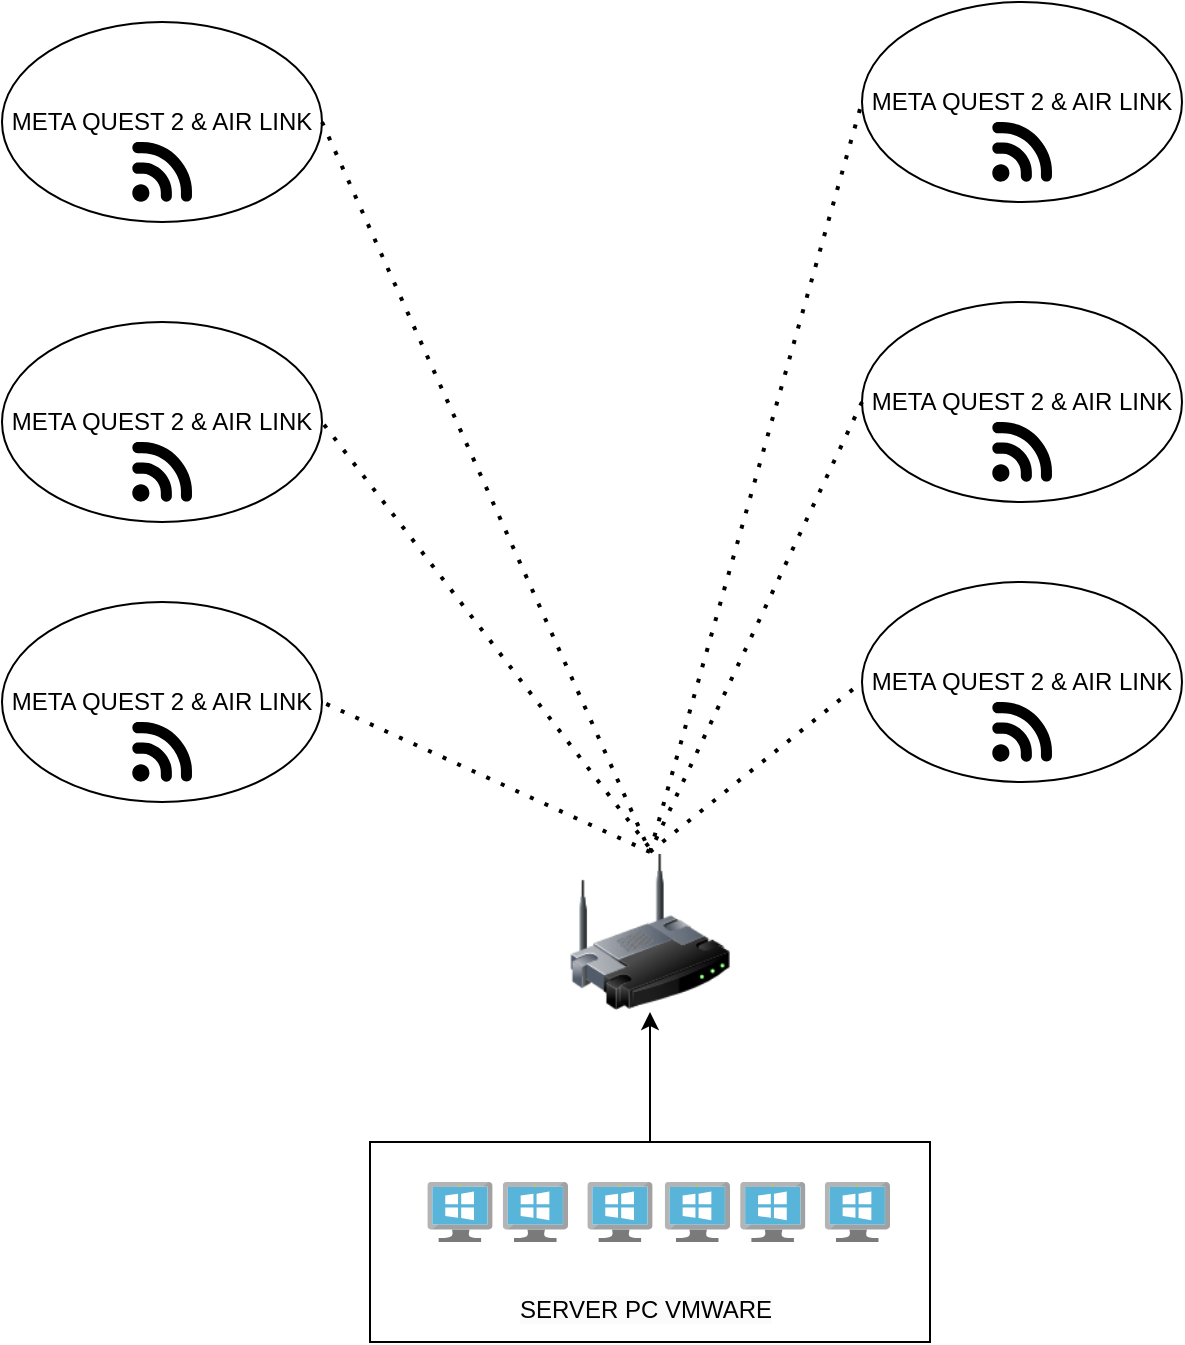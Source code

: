 <mxfile version="21.2.1" type="github">
  <diagram name="Page-1" id="QShigS1TEP22teEFrOnC">
    <mxGraphModel dx="1434" dy="796" grid="1" gridSize="10" guides="1" tooltips="1" connect="1" arrows="1" fold="1" page="1" pageScale="1" pageWidth="827" pageHeight="1169" math="0" shadow="0">
      <root>
        <mxCell id="0" />
        <mxCell id="1" parent="0" />
        <mxCell id="UebRjF7JkC2LrnDOg9Fh-56" style="edgeStyle=orthogonalEdgeStyle;rounded=0;orthogonalLoop=1;jettySize=auto;html=1;entryX=0.5;entryY=1;entryDx=0;entryDy=0;" edge="1" parent="1" source="UebRjF7JkC2LrnDOg9Fh-41" target="UebRjF7JkC2LrnDOg9Fh-55">
          <mxGeometry relative="1" as="geometry" />
        </mxCell>
        <mxCell id="UebRjF7JkC2LrnDOg9Fh-41" value="" style="rounded=0;whiteSpace=wrap;html=1;" vertex="1" parent="1">
          <mxGeometry x="314" y="650" width="280" height="100" as="geometry" />
        </mxCell>
        <mxCell id="UebRjF7JkC2LrnDOg9Fh-1" value="META QUEST 2 &amp;amp; AIR LINK" style="ellipse;whiteSpace=wrap;html=1;" vertex="1" parent="1">
          <mxGeometry x="130" y="90" width="160" height="100" as="geometry" />
        </mxCell>
        <mxCell id="UebRjF7JkC2LrnDOg9Fh-11" value="" style="points=[[0.005,0.09,0],[0.08,0,0],[0.76,0.25,0],[1,0.92,0],[0.91,0.995,0],[0.57,0.995,0],[0.045,0.955,0],[0.005,0.43,0]];verticalLabelPosition=bottom;sketch=0;html=1;verticalAlign=top;aspect=fixed;align=center;pointerEvents=1;shape=mxgraph.cisco19.3g_4g_indicator;fillColor=#000000;strokeColor=none;" vertex="1" parent="1">
          <mxGeometry x="195" y="150" width="30" height="30" as="geometry" />
        </mxCell>
        <mxCell id="UebRjF7JkC2LrnDOg9Fh-15" value="" style="shape=image;html=1;verticalAlign=top;verticalLabelPosition=bottom;labelBackgroundColor=#ffffff;imageAspect=0;aspect=fixed;image=https://cdn0.iconfinder.com/data/icons/analytic-investment-and-balanced-scorecard/512/12_3d_Glasses_Vr_Movie-128.png" vertex="1" parent="1">
          <mxGeometry x="185" y="90" width="50" height="50" as="geometry" />
        </mxCell>
        <mxCell id="UebRjF7JkC2LrnDOg9Fh-16" value="" style="image;sketch=0;aspect=fixed;html=1;points=[];align=center;fontSize=12;image=img/lib/mscae/VirtualMachineWindows.svg;" vertex="1" parent="1">
          <mxGeometry x="461.39" y="670" width="32.61" height="30" as="geometry" />
        </mxCell>
        <mxCell id="UebRjF7JkC2LrnDOg9Fh-17" value="" style="image;sketch=0;aspect=fixed;html=1;points=[];align=center;fontSize=12;image=img/lib/mscae/VirtualMachineWindows.svg;" vertex="1" parent="1">
          <mxGeometry x="499.09" y="670" width="32.61" height="30" as="geometry" />
        </mxCell>
        <mxCell id="UebRjF7JkC2LrnDOg9Fh-18" value="" style="image;sketch=0;aspect=fixed;html=1;points=[];align=center;fontSize=12;image=img/lib/mscae/VirtualMachineWindows.svg;" vertex="1" parent="1">
          <mxGeometry x="541.39" y="670" width="32.61" height="30" as="geometry" />
        </mxCell>
        <mxCell id="UebRjF7JkC2LrnDOg9Fh-19" value="" style="image;sketch=0;aspect=fixed;html=1;points=[];align=center;fontSize=12;image=img/lib/mscae/VirtualMachineWindows.svg;" vertex="1" parent="1">
          <mxGeometry x="422.7" y="670" width="32.61" height="30" as="geometry" />
        </mxCell>
        <mxCell id="UebRjF7JkC2LrnDOg9Fh-20" value="" style="image;sketch=0;aspect=fixed;html=1;points=[];align=center;fontSize=12;image=img/lib/mscae/VirtualMachineWindows.svg;" vertex="1" parent="1">
          <mxGeometry x="380.4" y="670" width="32.61" height="30" as="geometry" />
        </mxCell>
        <mxCell id="UebRjF7JkC2LrnDOg9Fh-21" value="" style="image;sketch=0;aspect=fixed;html=1;points=[];align=center;fontSize=12;image=img/lib/mscae/VirtualMachineWindows.svg;" vertex="1" parent="1">
          <mxGeometry x="342.7" y="670" width="32.61" height="30" as="geometry" />
        </mxCell>
        <mxCell id="UebRjF7JkC2LrnDOg9Fh-22" value="META QUEST 2 &amp;amp; AIR LINK" style="ellipse;whiteSpace=wrap;html=1;" vertex="1" parent="1">
          <mxGeometry x="560" y="80" width="160" height="100" as="geometry" />
        </mxCell>
        <mxCell id="UebRjF7JkC2LrnDOg9Fh-23" value="" style="points=[[0.005,0.09,0],[0.08,0,0],[0.76,0.25,0],[1,0.92,0],[0.91,0.995,0],[0.57,0.995,0],[0.045,0.955,0],[0.005,0.43,0]];verticalLabelPosition=bottom;sketch=0;html=1;verticalAlign=top;aspect=fixed;align=center;pointerEvents=1;shape=mxgraph.cisco19.3g_4g_indicator;fillColor=#000000;strokeColor=none;" vertex="1" parent="1">
          <mxGeometry x="625" y="140" width="30" height="30" as="geometry" />
        </mxCell>
        <mxCell id="UebRjF7JkC2LrnDOg9Fh-24" value="" style="shape=image;html=1;verticalAlign=top;verticalLabelPosition=bottom;labelBackgroundColor=#ffffff;imageAspect=0;aspect=fixed;image=https://cdn0.iconfinder.com/data/icons/analytic-investment-and-balanced-scorecard/512/12_3d_Glasses_Vr_Movie-128.png" vertex="1" parent="1">
          <mxGeometry x="615" y="80" width="50" height="50" as="geometry" />
        </mxCell>
        <mxCell id="UebRjF7JkC2LrnDOg9Fh-28" value="META QUEST 2 &amp;amp; AIR LINK" style="ellipse;whiteSpace=wrap;html=1;" vertex="1" parent="1">
          <mxGeometry x="130" y="240" width="160" height="100" as="geometry" />
        </mxCell>
        <mxCell id="UebRjF7JkC2LrnDOg9Fh-29" value="" style="points=[[0.005,0.09,0],[0.08,0,0],[0.76,0.25,0],[1,0.92,0],[0.91,0.995,0],[0.57,0.995,0],[0.045,0.955,0],[0.005,0.43,0]];verticalLabelPosition=bottom;sketch=0;html=1;verticalAlign=top;aspect=fixed;align=center;pointerEvents=1;shape=mxgraph.cisco19.3g_4g_indicator;fillColor=#000000;strokeColor=none;" vertex="1" parent="1">
          <mxGeometry x="195" y="300" width="30" height="30" as="geometry" />
        </mxCell>
        <mxCell id="UebRjF7JkC2LrnDOg9Fh-30" value="" style="shape=image;html=1;verticalAlign=top;verticalLabelPosition=bottom;labelBackgroundColor=#ffffff;imageAspect=0;aspect=fixed;image=https://cdn0.iconfinder.com/data/icons/analytic-investment-and-balanced-scorecard/512/12_3d_Glasses_Vr_Movie-128.png" vertex="1" parent="1">
          <mxGeometry x="185" y="240" width="50" height="50" as="geometry" />
        </mxCell>
        <mxCell id="UebRjF7JkC2LrnDOg9Fh-31" value="META QUEST 2 &amp;amp; AIR LINK" style="ellipse;whiteSpace=wrap;html=1;" vertex="1" parent="1">
          <mxGeometry x="560" y="230" width="160" height="100" as="geometry" />
        </mxCell>
        <mxCell id="UebRjF7JkC2LrnDOg9Fh-32" value="" style="points=[[0.005,0.09,0],[0.08,0,0],[0.76,0.25,0],[1,0.92,0],[0.91,0.995,0],[0.57,0.995,0],[0.045,0.955,0],[0.005,0.43,0]];verticalLabelPosition=bottom;sketch=0;html=1;verticalAlign=top;aspect=fixed;align=center;pointerEvents=1;shape=mxgraph.cisco19.3g_4g_indicator;fillColor=#000000;strokeColor=none;" vertex="1" parent="1">
          <mxGeometry x="625" y="290" width="30" height="30" as="geometry" />
        </mxCell>
        <mxCell id="UebRjF7JkC2LrnDOg9Fh-33" value="" style="shape=image;html=1;verticalAlign=top;verticalLabelPosition=bottom;labelBackgroundColor=#ffffff;imageAspect=0;aspect=fixed;image=https://cdn0.iconfinder.com/data/icons/analytic-investment-and-balanced-scorecard/512/12_3d_Glasses_Vr_Movie-128.png" vertex="1" parent="1">
          <mxGeometry x="615" y="230" width="50" height="50" as="geometry" />
        </mxCell>
        <mxCell id="UebRjF7JkC2LrnDOg9Fh-34" value="META QUEST 2 &amp;amp; AIR LINK" style="ellipse;whiteSpace=wrap;html=1;" vertex="1" parent="1">
          <mxGeometry x="130" y="380" width="160" height="100" as="geometry" />
        </mxCell>
        <mxCell id="UebRjF7JkC2LrnDOg9Fh-35" value="" style="points=[[0.005,0.09,0],[0.08,0,0],[0.76,0.25,0],[1,0.92,0],[0.91,0.995,0],[0.57,0.995,0],[0.045,0.955,0],[0.005,0.43,0]];verticalLabelPosition=bottom;sketch=0;html=1;verticalAlign=top;aspect=fixed;align=center;pointerEvents=1;shape=mxgraph.cisco19.3g_4g_indicator;fillColor=#000000;strokeColor=none;" vertex="1" parent="1">
          <mxGeometry x="195" y="440" width="30" height="30" as="geometry" />
        </mxCell>
        <mxCell id="UebRjF7JkC2LrnDOg9Fh-36" value="" style="shape=image;html=1;verticalAlign=top;verticalLabelPosition=bottom;labelBackgroundColor=#ffffff;imageAspect=0;aspect=fixed;image=https://cdn0.iconfinder.com/data/icons/analytic-investment-and-balanced-scorecard/512/12_3d_Glasses_Vr_Movie-128.png" vertex="1" parent="1">
          <mxGeometry x="185" y="380" width="50" height="50" as="geometry" />
        </mxCell>
        <mxCell id="UebRjF7JkC2LrnDOg9Fh-37" value="META QUEST 2 &amp;amp; AIR LINK" style="ellipse;whiteSpace=wrap;html=1;" vertex="1" parent="1">
          <mxGeometry x="560" y="370" width="160" height="100" as="geometry" />
        </mxCell>
        <mxCell id="UebRjF7JkC2LrnDOg9Fh-38" value="" style="points=[[0.005,0.09,0],[0.08,0,0],[0.76,0.25,0],[1,0.92,0],[0.91,0.995,0],[0.57,0.995,0],[0.045,0.955,0],[0.005,0.43,0]];verticalLabelPosition=bottom;sketch=0;html=1;verticalAlign=top;aspect=fixed;align=center;pointerEvents=1;shape=mxgraph.cisco19.3g_4g_indicator;fillColor=#000000;strokeColor=none;" vertex="1" parent="1">
          <mxGeometry x="625" y="430" width="30" height="30" as="geometry" />
        </mxCell>
        <mxCell id="UebRjF7JkC2LrnDOg9Fh-39" value="" style="shape=image;html=1;verticalAlign=top;verticalLabelPosition=bottom;labelBackgroundColor=#ffffff;imageAspect=0;aspect=fixed;image=https://cdn0.iconfinder.com/data/icons/analytic-investment-and-balanced-scorecard/512/12_3d_Glasses_Vr_Movie-128.png" vertex="1" parent="1">
          <mxGeometry x="615" y="370" width="50" height="50" as="geometry" />
        </mxCell>
        <mxCell id="UebRjF7JkC2LrnDOg9Fh-40" value="&lt;span style=&quot;color: rgb(0, 0, 0); font-family: Helvetica; font-size: 12px; font-style: normal; font-variant-ligatures: normal; font-variant-caps: normal; font-weight: 400; letter-spacing: normal; orphans: 2; text-indent: 0px; text-transform: none; widows: 2; word-spacing: 0px; -webkit-text-stroke-width: 0px; background-color: rgb(251, 251, 251); text-decoration-thickness: initial; text-decoration-style: initial; text-decoration-color: initial; float: none; display: inline !important;&quot;&gt;SERVER PC VMWARE&lt;/span&gt;" style="text;whiteSpace=wrap;html=1;align=center;" vertex="1" parent="1">
          <mxGeometry x="371.7" y="720" width="160" height="30" as="geometry" />
        </mxCell>
        <mxCell id="UebRjF7JkC2LrnDOg9Fh-48" value="" style="endArrow=none;dashed=1;html=1;dashPattern=1 3;strokeWidth=2;rounded=0;exitX=0;exitY=0.5;exitDx=0;exitDy=0;entryX=0.5;entryY=0;entryDx=0;entryDy=0;" edge="1" parent="1" source="UebRjF7JkC2LrnDOg9Fh-31" target="UebRjF7JkC2LrnDOg9Fh-55">
          <mxGeometry width="50" height="50" relative="1" as="geometry">
            <mxPoint x="180" y="360" as="sourcePoint" />
            <mxPoint x="230" y="310" as="targetPoint" />
          </mxGeometry>
        </mxCell>
        <mxCell id="UebRjF7JkC2LrnDOg9Fh-50" value="" style="endArrow=none;dashed=1;html=1;dashPattern=1 3;strokeWidth=2;rounded=0;entryX=0.5;entryY=0;entryDx=0;entryDy=0;exitX=1;exitY=0.5;exitDx=0;exitDy=0;" edge="1" parent="1" source="UebRjF7JkC2LrnDOg9Fh-1" target="UebRjF7JkC2LrnDOg9Fh-55">
          <mxGeometry width="50" height="50" relative="1" as="geometry">
            <mxPoint x="180" y="360" as="sourcePoint" />
            <mxPoint x="230" y="310" as="targetPoint" />
          </mxGeometry>
        </mxCell>
        <mxCell id="UebRjF7JkC2LrnDOg9Fh-51" value="" style="endArrow=none;dashed=1;html=1;dashPattern=1 3;strokeWidth=2;rounded=0;exitX=0.49;exitY=-0.035;exitDx=0;exitDy=0;entryX=1;entryY=0.5;entryDx=0;entryDy=0;exitPerimeter=0;" edge="1" parent="1" source="UebRjF7JkC2LrnDOg9Fh-55" target="UebRjF7JkC2LrnDOg9Fh-28">
          <mxGeometry width="50" height="50" relative="1" as="geometry">
            <mxPoint x="180" y="360" as="sourcePoint" />
            <mxPoint x="230" y="310" as="targetPoint" />
          </mxGeometry>
        </mxCell>
        <mxCell id="UebRjF7JkC2LrnDOg9Fh-52" value="" style="endArrow=none;dashed=1;html=1;dashPattern=1 3;strokeWidth=2;rounded=0;entryX=1;entryY=0.5;entryDx=0;entryDy=0;exitX=0.5;exitY=0;exitDx=0;exitDy=0;" edge="1" parent="1" source="UebRjF7JkC2LrnDOg9Fh-55" target="UebRjF7JkC2LrnDOg9Fh-34">
          <mxGeometry width="50" height="50" relative="1" as="geometry">
            <mxPoint x="180" y="360" as="sourcePoint" />
            <mxPoint x="230" y="310" as="targetPoint" />
          </mxGeometry>
        </mxCell>
        <mxCell id="UebRjF7JkC2LrnDOg9Fh-53" value="" style="endArrow=none;dashed=1;html=1;dashPattern=1 3;strokeWidth=2;rounded=0;entryX=0;entryY=0.5;entryDx=0;entryDy=0;exitX=0.5;exitY=0;exitDx=0;exitDy=0;" edge="1" parent="1" source="UebRjF7JkC2LrnDOg9Fh-55" target="UebRjF7JkC2LrnDOg9Fh-22">
          <mxGeometry width="50" height="50" relative="1" as="geometry">
            <mxPoint x="180" y="360" as="sourcePoint" />
            <mxPoint x="230" y="310" as="targetPoint" />
          </mxGeometry>
        </mxCell>
        <mxCell id="UebRjF7JkC2LrnDOg9Fh-54" value="" style="endArrow=none;dashed=1;html=1;dashPattern=1 3;strokeWidth=2;rounded=0;exitX=0.5;exitY=0;exitDx=0;exitDy=0;entryX=0;entryY=0.5;entryDx=0;entryDy=0;" edge="1" parent="1" source="UebRjF7JkC2LrnDOg9Fh-55" target="UebRjF7JkC2LrnDOg9Fh-37">
          <mxGeometry width="50" height="50" relative="1" as="geometry">
            <mxPoint x="180" y="360" as="sourcePoint" />
            <mxPoint x="230" y="310" as="targetPoint" />
          </mxGeometry>
        </mxCell>
        <mxCell id="UebRjF7JkC2LrnDOg9Fh-55" value="" style="image;html=1;image=img/lib/clip_art/networking/Wireless_Router_128x128.png" vertex="1" parent="1">
          <mxGeometry x="414" y="505" width="80" height="80" as="geometry" />
        </mxCell>
      </root>
    </mxGraphModel>
  </diagram>
</mxfile>
